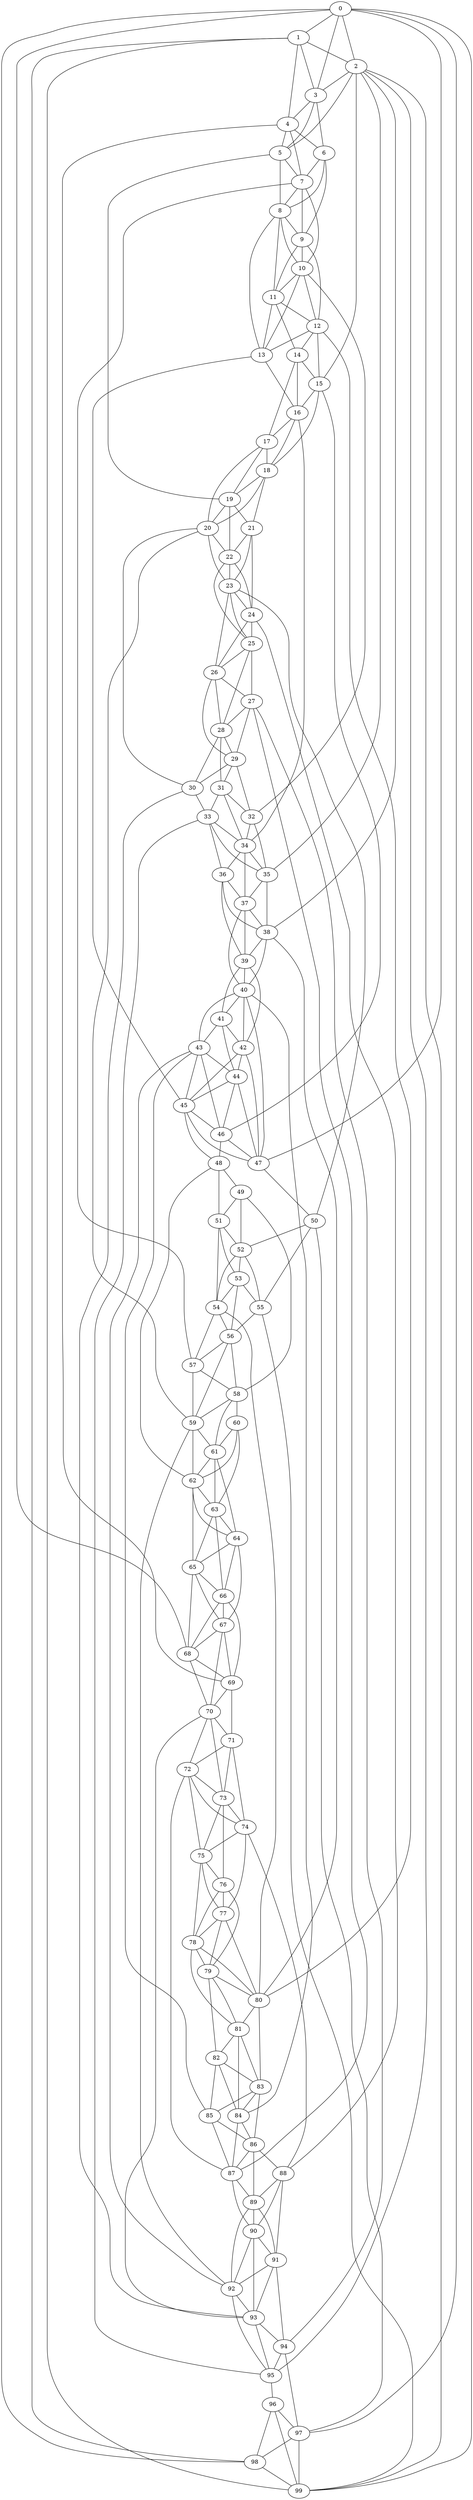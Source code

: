 strict graph "watts_strogatz_graph(100,6,0.1)" {
0;
1;
2;
3;
4;
5;
6;
7;
8;
9;
10;
11;
12;
13;
14;
15;
16;
17;
18;
19;
20;
21;
22;
23;
24;
25;
26;
27;
28;
29;
30;
31;
32;
33;
34;
35;
36;
37;
38;
39;
40;
41;
42;
43;
44;
45;
46;
47;
48;
49;
50;
51;
52;
53;
54;
55;
56;
57;
58;
59;
60;
61;
62;
63;
64;
65;
66;
67;
68;
69;
70;
71;
72;
73;
74;
75;
76;
77;
78;
79;
80;
81;
82;
83;
84;
85;
86;
87;
88;
89;
90;
91;
92;
93;
94;
95;
96;
97;
98;
99;
0 -- 1  [is_available=True, prob="0.926119117469"];
0 -- 2  [is_available=True, prob="1.0"];
0 -- 3  [is_available=True, prob="0.434890969755"];
0 -- 68  [is_available=True, prob="0.686417678354"];
0 -- 97  [is_available=True, prob="0.0376157663124"];
0 -- 98  [is_available=True, prob="0.261485588207"];
0 -- 47  [is_available=True, prob="0.771866795664"];
0 -- 99  [is_available=True, prob="1.0"];
1 -- 2  [is_available=True, prob="0.794527599552"];
1 -- 99  [is_available=True, prob="0.194315854161"];
1 -- 4  [is_available=True, prob="0.5551320315"];
1 -- 98  [is_available=True, prob="0.708210479165"];
1 -- 3  [is_available=True, prob="0.0428583306329"];
2 -- 3  [is_available=True, prob="0.118654922659"];
2 -- 5  [is_available=True, prob="0.988948921813"];
2 -- 35  [is_available=True, prob="0.629359460407"];
2 -- 15  [is_available=True, prob="0.363995659768"];
2 -- 99  [is_available=True, prob="0.63276935077"];
2 -- 38  [is_available=True, prob="0.42768402153"];
2 -- 95  [is_available=True, prob="0.0300749814697"];
3 -- 4  [is_available=True, prob="0.471313864721"];
3 -- 5  [is_available=True, prob="1.0"];
3 -- 6  [is_available=True, prob="0.504146889671"];
4 -- 5  [is_available=True, prob="0.945103240322"];
4 -- 6  [is_available=True, prob="0.0530627535323"];
4 -- 7  [is_available=True, prob="0.413849240856"];
4 -- 69  [is_available=True, prob="1.0"];
5 -- 7  [is_available=True, prob="0.900793526062"];
5 -- 8  [is_available=True, prob="0.278417685719"];
5 -- 19  [is_available=True, prob="0.07488268461"];
6 -- 7  [is_available=True, prob="1.0"];
6 -- 8  [is_available=True, prob="0.0108539066977"];
6 -- 9  [is_available=True, prob="1.0"];
7 -- 8  [is_available=True, prob="0.589404314886"];
7 -- 9  [is_available=True, prob="0.14614752573"];
7 -- 10  [is_available=True, prob="0.95944366397"];
7 -- 57  [is_available=True, prob="0.087363975529"];
8 -- 9  [is_available=True, prob="0.275923264558"];
8 -- 10  [is_available=True, prob="0.00500340506016"];
8 -- 11  [is_available=True, prob="0.782078548819"];
8 -- 13  [is_available=True, prob="0.85565688891"];
9 -- 10  [is_available=True, prob="0.727697540157"];
9 -- 11  [is_available=True, prob="1.0"];
9 -- 12  [is_available=True, prob="0.50417451622"];
10 -- 32  [is_available=True, prob="0.969500337805"];
10 -- 11  [is_available=True, prob="0.240676671429"];
10 -- 12  [is_available=True, prob="0.0573851035525"];
10 -- 13  [is_available=True, prob="0.385615582975"];
11 -- 12  [is_available=True, prob="0.474859826512"];
11 -- 13  [is_available=True, prob="0.0457252396754"];
11 -- 14  [is_available=True, prob="1.0"];
12 -- 13  [is_available=True, prob="0.347155063238"];
12 -- 14  [is_available=True, prob="0.55157370828"];
12 -- 15  [is_available=True, prob="0.203885950157"];
12 -- 80  [is_available=True, prob="0.0275680361214"];
13 -- 45  [is_available=True, prob="0.213739811212"];
13 -- 16  [is_available=True, prob="0.0209359612329"];
14 -- 15  [is_available=True, prob="0.182561407784"];
14 -- 16  [is_available=True, prob="1.0"];
14 -- 17  [is_available=True, prob="0.351232636331"];
15 -- 16  [is_available=True, prob="0.754358825242"];
15 -- 18  [is_available=True, prob="0.0190550804241"];
15 -- 46  [is_available=True, prob="0.41258803769"];
16 -- 34  [is_available=True, prob="0.943118789662"];
16 -- 17  [is_available=True, prob="1.0"];
16 -- 18  [is_available=True, prob="0.117640507394"];
17 -- 18  [is_available=True, prob="0.863731693101"];
17 -- 19  [is_available=True, prob="0.110875193176"];
17 -- 20  [is_available=True, prob="0.692562863372"];
18 -- 19  [is_available=True, prob="0.0281292069771"];
18 -- 20  [is_available=True, prob="0.796600875259"];
18 -- 21  [is_available=True, prob="0.884716406126"];
19 -- 20  [is_available=True, prob="1.0"];
19 -- 21  [is_available=True, prob="1.0"];
19 -- 22  [is_available=True, prob="0.152972765582"];
20 -- 22  [is_available=True, prob="0.524201488963"];
20 -- 23  [is_available=True, prob="1.0"];
20 -- 59  [is_available=True, prob="1.0"];
20 -- 30  [is_available=True, prob="0.0761281478799"];
21 -- 22  [is_available=True, prob="0.930720811958"];
21 -- 23  [is_available=True, prob="0.730326639595"];
21 -- 24  [is_available=True, prob="1.0"];
22 -- 23  [is_available=True, prob="0.0346456785918"];
22 -- 24  [is_available=True, prob="0.727971808641"];
22 -- 25  [is_available=True, prob="0.0211492093144"];
23 -- 50  [is_available=True, prob="0.659876750537"];
23 -- 24  [is_available=True, prob="1.0"];
23 -- 25  [is_available=True, prob="0.0580759234271"];
23 -- 26  [is_available=True, prob="0.736385134869"];
24 -- 88  [is_available=True, prob="1.0"];
24 -- 25  [is_available=True, prob="0.542156613616"];
24 -- 26  [is_available=True, prob="0.991416391923"];
25 -- 26  [is_available=True, prob="0.657069590493"];
25 -- 27  [is_available=True, prob="1.0"];
25 -- 28  [is_available=True, prob="1.0"];
26 -- 27  [is_available=True, prob="0.945562901412"];
26 -- 28  [is_available=True, prob="0.606516451972"];
26 -- 29  [is_available=True, prob="1.0"];
27 -- 94  [is_available=True, prob="0.214733561756"];
27 -- 87  [is_available=True, prob="1.0"];
27 -- 28  [is_available=True, prob="1.0"];
27 -- 29  [is_available=True, prob="1.0"];
28 -- 29  [is_available=True, prob="0.832169715513"];
28 -- 30  [is_available=True, prob="1.0"];
28 -- 31  [is_available=True, prob="0.382064695457"];
29 -- 32  [is_available=True, prob="0.204304268073"];
29 -- 30  [is_available=True, prob="0.709256518952"];
29 -- 31  [is_available=True, prob="0.431545227863"];
30 -- 33  [is_available=True, prob="1.0"];
30 -- 93  [is_available=True, prob="0.127580721935"];
31 -- 32  [is_available=True, prob="1.0"];
31 -- 33  [is_available=True, prob="1.0"];
31 -- 34  [is_available=True, prob="0.739250559442"];
32 -- 34  [is_available=True, prob="1.0"];
32 -- 35  [is_available=True, prob="1.0"];
33 -- 34  [is_available=True, prob="1.0"];
33 -- 35  [is_available=True, prob="0.153036841134"];
33 -- 36  [is_available=True, prob="0.119645091852"];
33 -- 95  [is_available=True, prob="0.525321146046"];
34 -- 35  [is_available=True, prob="0.591543163498"];
34 -- 36  [is_available=True, prob="0.851128289274"];
34 -- 37  [is_available=True, prob="0.157657119338"];
35 -- 37  [is_available=True, prob="0.49022401821"];
35 -- 38  [is_available=True, prob="0.384393478994"];
36 -- 37  [is_available=True, prob="0.0885893938834"];
36 -- 38  [is_available=True, prob="1.0"];
36 -- 39  [is_available=True, prob="0.0734334867285"];
37 -- 38  [is_available=True, prob="0.73091711844"];
37 -- 39  [is_available=True, prob="1.0"];
37 -- 40  [is_available=True, prob="1.0"];
38 -- 39  [is_available=True, prob="0.0875751819051"];
38 -- 40  [is_available=True, prob="0.611000699071"];
38 -- 80  [is_available=True, prob="0.00425216425755"];
39 -- 40  [is_available=True, prob="0.762532082328"];
39 -- 41  [is_available=True, prob="0.289811081971"];
39 -- 42  [is_available=True, prob="0.703963487538"];
40 -- 41  [is_available=True, prob="1.0"];
40 -- 42  [is_available=True, prob="0.299527374488"];
40 -- 43  [is_available=True, prob="1.0"];
40 -- 47  [is_available=True, prob="0.319568584283"];
40 -- 84  [is_available=True, prob="1.0"];
41 -- 42  [is_available=True, prob="0.974543632563"];
41 -- 43  [is_available=True, prob="1.0"];
41 -- 44  [is_available=True, prob="0.834900708314"];
42 -- 44  [is_available=True, prob="0.590505083049"];
42 -- 45  [is_available=True, prob="0.607547737851"];
42 -- 47  [is_available=True, prob="0.5342049119"];
43 -- 44  [is_available=True, prob="0.725548075952"];
43 -- 45  [is_available=True, prob="0.255576050299"];
43 -- 46  [is_available=True, prob="0.591460518502"];
43 -- 85  [is_available=True, prob="1.0"];
43 -- 92  [is_available=True, prob="0.856657028295"];
44 -- 45  [is_available=True, prob="0.0313486584335"];
44 -- 46  [is_available=True, prob="0.918613935477"];
44 -- 47  [is_available=True, prob="0.637638692892"];
45 -- 46  [is_available=True, prob="0.624814204558"];
45 -- 47  [is_available=True, prob="0.88594565431"];
45 -- 48  [is_available=True, prob="1.0"];
46 -- 47  [is_available=True, prob="0.67572097446"];
46 -- 48  [is_available=True, prob="0.658723463616"];
47 -- 50  [is_available=True, prob="0.449059817424"];
48 -- 49  [is_available=True, prob="0.85582301003"];
48 -- 51  [is_available=True, prob="0.526955570242"];
48 -- 62  [is_available=True, prob="0.927590348409"];
49 -- 51  [is_available=True, prob="1.0"];
49 -- 52  [is_available=True, prob="0.759278741709"];
49 -- 58  [is_available=True, prob="0.690917514157"];
50 -- 97  [is_available=True, prob="1.0"];
50 -- 52  [is_available=True, prob="0.291689975622"];
50 -- 55  [is_available=True, prob="1.0"];
51 -- 52  [is_available=True, prob="0.161682314853"];
51 -- 53  [is_available=True, prob="0.747817204397"];
51 -- 54  [is_available=True, prob="0.561514861644"];
52 -- 53  [is_available=True, prob="0.116125380127"];
52 -- 54  [is_available=True, prob="1.0"];
52 -- 55  [is_available=True, prob="1.0"];
53 -- 54  [is_available=True, prob="1.0"];
53 -- 55  [is_available=True, prob="0.935624815733"];
53 -- 56  [is_available=True, prob="0.0511659503893"];
54 -- 80  [is_available=True, prob="0.0480240518988"];
54 -- 56  [is_available=True, prob="0.711787976399"];
54 -- 57  [is_available=True, prob="1.0"];
55 -- 99  [is_available=True, prob="0.283820962386"];
55 -- 56  [is_available=True, prob="0.224279313665"];
56 -- 57  [is_available=True, prob="1.0"];
56 -- 58  [is_available=True, prob="0.384968438907"];
56 -- 59  [is_available=True, prob="1.0"];
57 -- 58  [is_available=True, prob="0.109495673359"];
57 -- 59  [is_available=True, prob="0.409489462577"];
58 -- 59  [is_available=True, prob="0.654565089738"];
58 -- 60  [is_available=True, prob="1.0"];
58 -- 61  [is_available=True, prob="0.0127931903559"];
59 -- 92  [is_available=True, prob="1.0"];
59 -- 61  [is_available=True, prob="0.135356172641"];
59 -- 62  [is_available=True, prob="0.837547131856"];
60 -- 61  [is_available=True, prob="0.0830294121244"];
60 -- 62  [is_available=True, prob="0.256689547423"];
60 -- 63  [is_available=True, prob="0.948883585407"];
61 -- 64  [is_available=True, prob="1.0"];
61 -- 62  [is_available=True, prob="0.616548243511"];
61 -- 63  [is_available=True, prob="1.0"];
62 -- 64  [is_available=True, prob="1.0"];
62 -- 65  [is_available=True, prob="0.754611409642"];
62 -- 63  [is_available=True, prob="0.563898646753"];
63 -- 64  [is_available=True, prob="0.646018100455"];
63 -- 65  [is_available=True, prob="0.766561177956"];
63 -- 66  [is_available=True, prob="0.640437774754"];
64 -- 65  [is_available=True, prob="0.0360119356169"];
64 -- 66  [is_available=True, prob="0.154468088698"];
64 -- 67  [is_available=True, prob="0.767341529246"];
65 -- 66  [is_available=True, prob="0.645400515694"];
65 -- 67  [is_available=True, prob="1.0"];
65 -- 68  [is_available=True, prob="0.0177600741026"];
66 -- 67  [is_available=True, prob="0.224035110941"];
66 -- 68  [is_available=True, prob="0.71842902317"];
66 -- 69  [is_available=True, prob="0.811440639777"];
67 -- 68  [is_available=True, prob="1.0"];
67 -- 69  [is_available=True, prob="1.0"];
67 -- 70  [is_available=True, prob="0.261912155179"];
68 -- 69  [is_available=True, prob="0.102906208299"];
68 -- 70  [is_available=True, prob="1.0"];
69 -- 70  [is_available=True, prob="0.200849090902"];
69 -- 71  [is_available=True, prob="0.527269623163"];
70 -- 71  [is_available=True, prob="1.0"];
70 -- 72  [is_available=True, prob="1.0"];
70 -- 73  [is_available=True, prob="0.847868936323"];
70 -- 93  [is_available=True, prob="0.984962738493"];
71 -- 72  [is_available=True, prob="1.0"];
71 -- 73  [is_available=True, prob="1.0"];
71 -- 74  [is_available=True, prob="1.0"];
72 -- 73  [is_available=True, prob="0.68090334929"];
72 -- 74  [is_available=True, prob="1.0"];
72 -- 75  [is_available=True, prob="0.553274211072"];
72 -- 87  [is_available=True, prob="0.475796909589"];
73 -- 74  [is_available=True, prob="0.93397505516"];
73 -- 75  [is_available=True, prob="0.299875636576"];
73 -- 76  [is_available=True, prob="1.0"];
74 -- 75  [is_available=True, prob="1.0"];
74 -- 77  [is_available=True, prob="0.790242923441"];
74 -- 88  [is_available=True, prob="0.57233427095"];
75 -- 76  [is_available=True, prob="0.725946376382"];
75 -- 77  [is_available=True, prob="0.642829249878"];
75 -- 78  [is_available=True, prob="0.955623040494"];
76 -- 77  [is_available=True, prob="0.41735705853"];
76 -- 78  [is_available=True, prob="0.624924183083"];
76 -- 79  [is_available=True, prob="0.831644042511"];
77 -- 78  [is_available=True, prob="1.0"];
77 -- 79  [is_available=True, prob="0.551131005504"];
77 -- 80  [is_available=True, prob="1.0"];
78 -- 79  [is_available=True, prob="0.591500366269"];
78 -- 80  [is_available=True, prob="0.829233433572"];
78 -- 81  [is_available=True, prob="0.818047929448"];
79 -- 80  [is_available=True, prob="1.0"];
79 -- 81  [is_available=True, prob="0.704152537427"];
79 -- 82  [is_available=True, prob="0.371426835538"];
80 -- 81  [is_available=True, prob="0.402061937771"];
80 -- 83  [is_available=True, prob="1.0"];
81 -- 82  [is_available=True, prob="1.0"];
81 -- 83  [is_available=True, prob="1.0"];
81 -- 84  [is_available=True, prob="1.0"];
82 -- 83  [is_available=True, prob="0.030265206386"];
82 -- 84  [is_available=True, prob="1.0"];
82 -- 85  [is_available=True, prob="1.0"];
83 -- 84  [is_available=True, prob="0.301917976224"];
83 -- 85  [is_available=True, prob="0.647375557653"];
83 -- 86  [is_available=True, prob="1.0"];
84 -- 86  [is_available=True, prob="1.0"];
84 -- 87  [is_available=True, prob="0.830953477043"];
85 -- 86  [is_available=True, prob="0.0326340913941"];
85 -- 87  [is_available=True, prob="0.567024834918"];
86 -- 87  [is_available=True, prob="0.44939910228"];
86 -- 88  [is_available=True, prob="0.163930851727"];
86 -- 89  [is_available=True, prob="1.0"];
87 -- 89  [is_available=True, prob="0.566538848833"];
87 -- 90  [is_available=True, prob="0.643586809163"];
88 -- 89  [is_available=True, prob="0.478335046005"];
88 -- 90  [is_available=True, prob="1.0"];
88 -- 91  [is_available=True, prob="0.989722101302"];
89 -- 90  [is_available=True, prob="1.0"];
89 -- 91  [is_available=True, prob="0.629590778155"];
89 -- 92  [is_available=True, prob="0.968923676484"];
90 -- 91  [is_available=True, prob="0.237553929319"];
90 -- 92  [is_available=True, prob="0.968527224893"];
90 -- 93  [is_available=True, prob="1.0"];
91 -- 92  [is_available=True, prob="0.11725524011"];
91 -- 93  [is_available=True, prob="0.217614037568"];
91 -- 94  [is_available=True, prob="0.702059137724"];
92 -- 93  [is_available=True, prob="0.994466133748"];
92 -- 95  [is_available=True, prob="0.799089839075"];
93 -- 94  [is_available=True, prob="0.631085359185"];
93 -- 95  [is_available=True, prob="0.312839851659"];
94 -- 97  [is_available=True, prob="0.909003401215"];
94 -- 95  [is_available=True, prob="0.356738295262"];
95 -- 96  [is_available=True, prob="0.711397663874"];
96 -- 97  [is_available=True, prob="1.0"];
96 -- 98  [is_available=True, prob="0.825096731157"];
96 -- 99  [is_available=True, prob="1.0"];
97 -- 98  [is_available=True, prob="1.0"];
97 -- 99  [is_available=True, prob="1.0"];
98 -- 99  [is_available=True, prob="1.0"];
}
